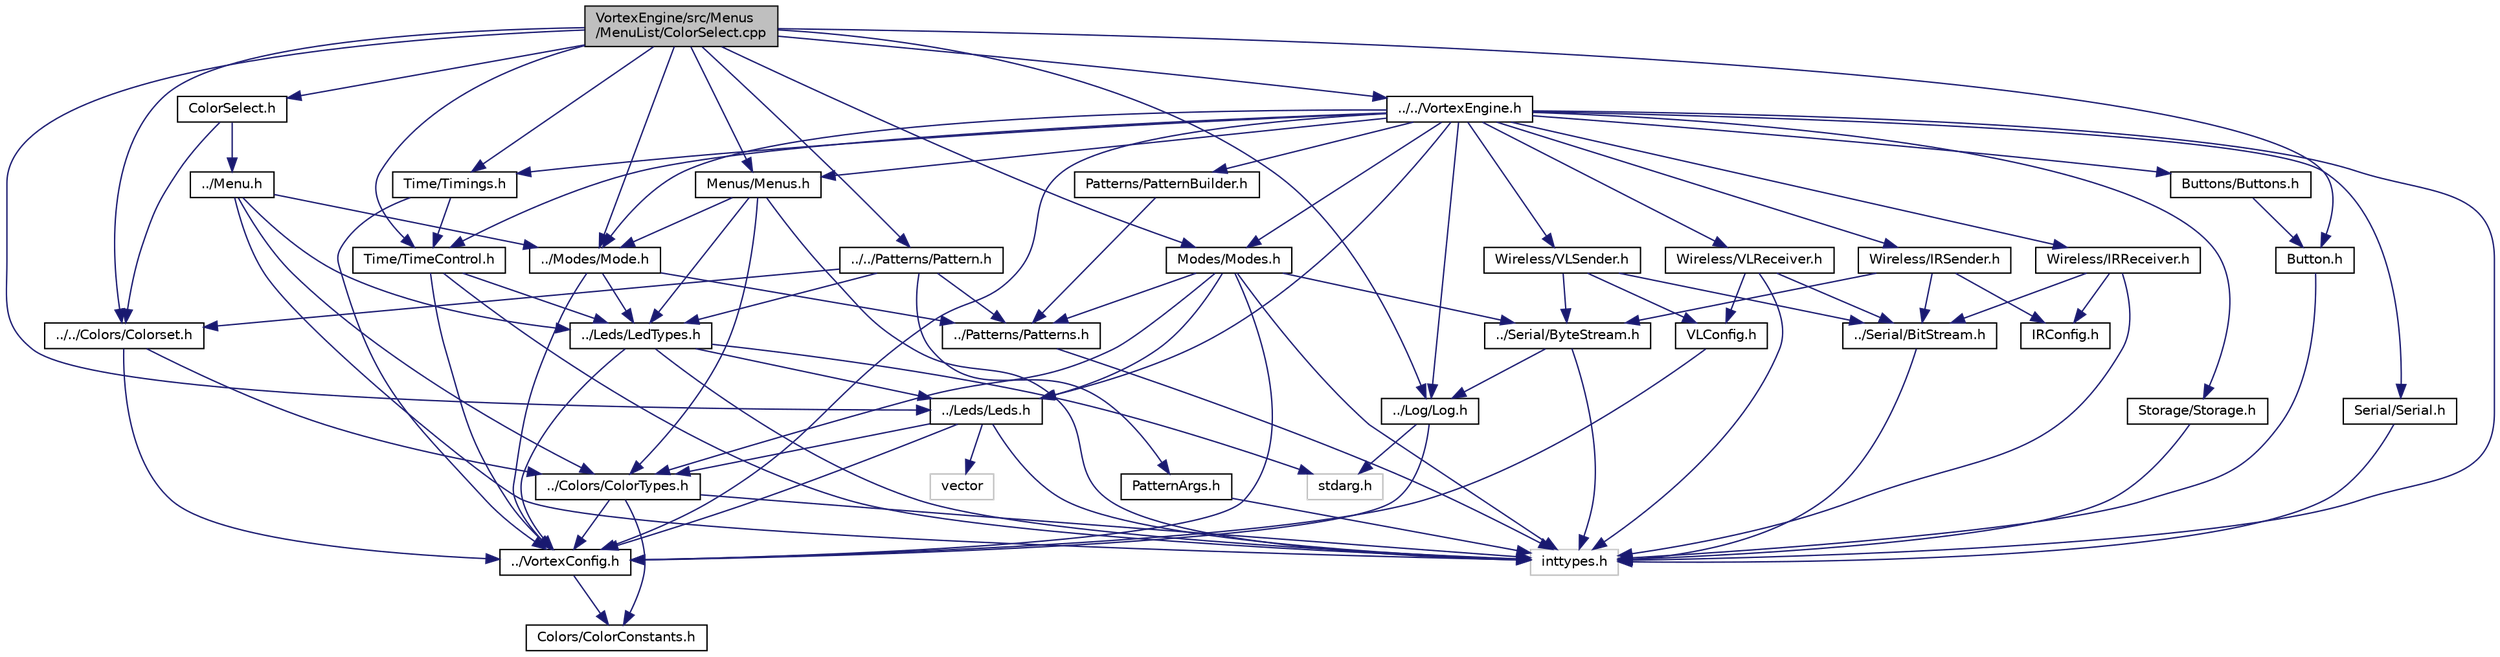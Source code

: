 digraph "VortexEngine/src/Menus/MenuList/ColorSelect.cpp"
{
 // INTERACTIVE_SVG=YES
 // LATEX_PDF_SIZE
  bgcolor="transparent";
  edge [fontname="Helvetica",fontsize="10",labelfontname="Helvetica",labelfontsize="10"];
  node [fontname="Helvetica",fontsize="10",shape=record];
  Node1 [label="VortexEngine/src/Menus\l/MenuList/ColorSelect.cpp",height=0.2,width=0.4,color="black", fillcolor="grey75", style="filled", fontcolor="black",tooltip=" "];
  Node1 -> Node2 [color="midnightblue",fontsize="10",style="solid",fontname="Helvetica"];
  Node2 [label="ColorSelect.h",height=0.2,width=0.4,color="black",URL="$ColorSelect_8h.html",tooltip=" "];
  Node2 -> Node3 [color="midnightblue",fontsize="10",style="solid",fontname="Helvetica"];
  Node3 [label="../Menu.h",height=0.2,width=0.4,color="black",URL="$Menu_8h.html",tooltip=" "];
  Node3 -> Node4 [color="midnightblue",fontsize="10",style="solid",fontname="Helvetica"];
  Node4 [label="inttypes.h",height=0.2,width=0.4,color="grey75",tooltip=" "];
  Node3 -> Node5 [color="midnightblue",fontsize="10",style="solid",fontname="Helvetica"];
  Node5 [label="../Colors/ColorTypes.h",height=0.2,width=0.4,color="black",URL="$ColorTypes_8h.html",tooltip=" "];
  Node5 -> Node4 [color="midnightblue",fontsize="10",style="solid",fontname="Helvetica"];
  Node5 -> Node6 [color="midnightblue",fontsize="10",style="solid",fontname="Helvetica"];
  Node6 [label="../VortexConfig.h",height=0.2,width=0.4,color="black",URL="$VortexConfig_8h.html",tooltip=" "];
  Node6 -> Node7 [color="midnightblue",fontsize="10",style="solid",fontname="Helvetica"];
  Node7 [label="Colors/ColorConstants.h",height=0.2,width=0.4,color="black",URL="$ColorConstants_8h.html",tooltip=" "];
  Node5 -> Node7 [color="midnightblue",fontsize="10",style="solid",fontname="Helvetica"];
  Node3 -> Node8 [color="midnightblue",fontsize="10",style="solid",fontname="Helvetica"];
  Node8 [label="../Leds/LedTypes.h",height=0.2,width=0.4,color="black",URL="$LedTypes_8h.html",tooltip=" "];
  Node8 -> Node4 [color="midnightblue",fontsize="10",style="solid",fontname="Helvetica"];
  Node8 -> Node9 [color="midnightblue",fontsize="10",style="solid",fontname="Helvetica"];
  Node9 [label="stdarg.h",height=0.2,width=0.4,color="grey75",tooltip=" "];
  Node8 -> Node10 [color="midnightblue",fontsize="10",style="solid",fontname="Helvetica"];
  Node10 [label="../Leds/Leds.h",height=0.2,width=0.4,color="black",URL="$Leds_8h.html",tooltip=" "];
  Node10 -> Node4 [color="midnightblue",fontsize="10",style="solid",fontname="Helvetica"];
  Node10 -> Node5 [color="midnightblue",fontsize="10",style="solid",fontname="Helvetica"];
  Node10 -> Node6 [color="midnightblue",fontsize="10",style="solid",fontname="Helvetica"];
  Node10 -> Node11 [color="midnightblue",fontsize="10",style="solid",fontname="Helvetica"];
  Node11 [label="vector",height=0.2,width=0.4,color="grey75",tooltip=" "];
  Node8 -> Node6 [color="midnightblue",fontsize="10",style="solid",fontname="Helvetica"];
  Node3 -> Node12 [color="midnightblue",fontsize="10",style="solid",fontname="Helvetica"];
  Node12 [label="../Modes/Mode.h",height=0.2,width=0.4,color="black",URL="$Mode_8h.html",tooltip=" "];
  Node12 -> Node8 [color="midnightblue",fontsize="10",style="solid",fontname="Helvetica"];
  Node12 -> Node13 [color="midnightblue",fontsize="10",style="solid",fontname="Helvetica"];
  Node13 [label="../Patterns/Patterns.h",height=0.2,width=0.4,color="black",URL="$Patterns_8h.html",tooltip=" "];
  Node13 -> Node4 [color="midnightblue",fontsize="10",style="solid",fontname="Helvetica"];
  Node12 -> Node6 [color="midnightblue",fontsize="10",style="solid",fontname="Helvetica"];
  Node2 -> Node14 [color="midnightblue",fontsize="10",style="solid",fontname="Helvetica"];
  Node14 [label="../../Colors/Colorset.h",height=0.2,width=0.4,color="black",URL="$Colorset_8h.html",tooltip=" "];
  Node14 -> Node5 [color="midnightblue",fontsize="10",style="solid",fontname="Helvetica"];
  Node14 -> Node6 [color="midnightblue",fontsize="10",style="solid",fontname="Helvetica"];
  Node1 -> Node15 [color="midnightblue",fontsize="10",style="solid",fontname="Helvetica"];
  Node15 [label="../../VortexEngine.h",height=0.2,width=0.4,color="black",URL="$VortexEngine_8h.html",tooltip=" "];
  Node15 -> Node4 [color="midnightblue",fontsize="10",style="solid",fontname="Helvetica"];
  Node15 -> Node6 [color="midnightblue",fontsize="10",style="solid",fontname="Helvetica"];
  Node15 -> Node16 [color="midnightblue",fontsize="10",style="solid",fontname="Helvetica"];
  Node16 [label="Patterns/PatternBuilder.h",height=0.2,width=0.4,color="black",URL="$PatternBuilder_8h.html",tooltip=" "];
  Node16 -> Node13 [color="midnightblue",fontsize="10",style="solid",fontname="Helvetica"];
  Node15 -> Node17 [color="midnightblue",fontsize="10",style="solid",fontname="Helvetica"];
  Node17 [label="Wireless/IRReceiver.h",height=0.2,width=0.4,color="black",URL="$IRReceiver_8h.html",tooltip=" "];
  Node17 -> Node4 [color="midnightblue",fontsize="10",style="solid",fontname="Helvetica"];
  Node17 -> Node18 [color="midnightblue",fontsize="10",style="solid",fontname="Helvetica"];
  Node18 [label="../Serial/BitStream.h",height=0.2,width=0.4,color="black",URL="$BitStream_8h.html",tooltip=" "];
  Node18 -> Node4 [color="midnightblue",fontsize="10",style="solid",fontname="Helvetica"];
  Node17 -> Node19 [color="midnightblue",fontsize="10",style="solid",fontname="Helvetica"];
  Node19 [label="IRConfig.h",height=0.2,width=0.4,color="black",URL="$IRConfig_8h.html",tooltip=" "];
  Node15 -> Node20 [color="midnightblue",fontsize="10",style="solid",fontname="Helvetica"];
  Node20 [label="Wireless/IRSender.h",height=0.2,width=0.4,color="black",URL="$IRSender_8h.html",tooltip=" "];
  Node20 -> Node21 [color="midnightblue",fontsize="10",style="solid",fontname="Helvetica"];
  Node21 [label="../Serial/ByteStream.h",height=0.2,width=0.4,color="black",URL="$ByteStream_8h.html",tooltip=" "];
  Node21 -> Node4 [color="midnightblue",fontsize="10",style="solid",fontname="Helvetica"];
  Node21 -> Node22 [color="midnightblue",fontsize="10",style="solid",fontname="Helvetica"];
  Node22 [label="../Log/Log.h",height=0.2,width=0.4,color="black",URL="$Log_8h.html",tooltip=" "];
  Node22 -> Node9 [color="midnightblue",fontsize="10",style="solid",fontname="Helvetica"];
  Node22 -> Node6 [color="midnightblue",fontsize="10",style="solid",fontname="Helvetica"];
  Node20 -> Node18 [color="midnightblue",fontsize="10",style="solid",fontname="Helvetica"];
  Node20 -> Node19 [color="midnightblue",fontsize="10",style="solid",fontname="Helvetica"];
  Node15 -> Node23 [color="midnightblue",fontsize="10",style="solid",fontname="Helvetica"];
  Node23 [label="Wireless/VLReceiver.h",height=0.2,width=0.4,color="black",URL="$VLReceiver_8h.html",tooltip=" "];
  Node23 -> Node4 [color="midnightblue",fontsize="10",style="solid",fontname="Helvetica"];
  Node23 -> Node18 [color="midnightblue",fontsize="10",style="solid",fontname="Helvetica"];
  Node23 -> Node24 [color="midnightblue",fontsize="10",style="solid",fontname="Helvetica"];
  Node24 [label="VLConfig.h",height=0.2,width=0.4,color="black",URL="$VLConfig_8h.html",tooltip=" "];
  Node24 -> Node6 [color="midnightblue",fontsize="10",style="solid",fontname="Helvetica"];
  Node15 -> Node25 [color="midnightblue",fontsize="10",style="solid",fontname="Helvetica"];
  Node25 [label="Wireless/VLSender.h",height=0.2,width=0.4,color="black",URL="$VLSender_8h.html",tooltip=" "];
  Node25 -> Node21 [color="midnightblue",fontsize="10",style="solid",fontname="Helvetica"];
  Node25 -> Node18 [color="midnightblue",fontsize="10",style="solid",fontname="Helvetica"];
  Node25 -> Node24 [color="midnightblue",fontsize="10",style="solid",fontname="Helvetica"];
  Node15 -> Node26 [color="midnightblue",fontsize="10",style="solid",fontname="Helvetica"];
  Node26 [label="Storage/Storage.h",height=0.2,width=0.4,color="black",URL="$Storage_8h.html",tooltip=" "];
  Node26 -> Node4 [color="midnightblue",fontsize="10",style="solid",fontname="Helvetica"];
  Node15 -> Node27 [color="midnightblue",fontsize="10",style="solid",fontname="Helvetica"];
  Node27 [label="Buttons/Buttons.h",height=0.2,width=0.4,color="black",URL="$Buttons_8h.html",tooltip=" "];
  Node27 -> Node28 [color="midnightblue",fontsize="10",style="solid",fontname="Helvetica"];
  Node28 [label="Button.h",height=0.2,width=0.4,color="black",URL="$Button_8h.html",tooltip=" "];
  Node28 -> Node4 [color="midnightblue",fontsize="10",style="solid",fontname="Helvetica"];
  Node15 -> Node29 [color="midnightblue",fontsize="10",style="solid",fontname="Helvetica"];
  Node29 [label="Time/TimeControl.h",height=0.2,width=0.4,color="black",URL="$TimeControl_8h.html",tooltip=" "];
  Node29 -> Node4 [color="midnightblue",fontsize="10",style="solid",fontname="Helvetica"];
  Node29 -> Node6 [color="midnightblue",fontsize="10",style="solid",fontname="Helvetica"];
  Node29 -> Node8 [color="midnightblue",fontsize="10",style="solid",fontname="Helvetica"];
  Node15 -> Node30 [color="midnightblue",fontsize="10",style="solid",fontname="Helvetica"];
  Node30 [label="Time/Timings.h",height=0.2,width=0.4,color="black",URL="$Timings_8h.html",tooltip=" "];
  Node30 -> Node29 [color="midnightblue",fontsize="10",style="solid",fontname="Helvetica"];
  Node30 -> Node6 [color="midnightblue",fontsize="10",style="solid",fontname="Helvetica"];
  Node15 -> Node31 [color="midnightblue",fontsize="10",style="solid",fontname="Helvetica"];
  Node31 [label="Serial/Serial.h",height=0.2,width=0.4,color="black",URL="$Serial_8h.html",tooltip=" "];
  Node31 -> Node4 [color="midnightblue",fontsize="10",style="solid",fontname="Helvetica"];
  Node15 -> Node32 [color="midnightblue",fontsize="10",style="solid",fontname="Helvetica"];
  Node32 [label="Modes/Modes.h",height=0.2,width=0.4,color="black",URL="$Modes_8h.html",tooltip=" "];
  Node32 -> Node21 [color="midnightblue",fontsize="10",style="solid",fontname="Helvetica"];
  Node32 -> Node5 [color="midnightblue",fontsize="10",style="solid",fontname="Helvetica"];
  Node32 -> Node13 [color="midnightblue",fontsize="10",style="solid",fontname="Helvetica"];
  Node32 -> Node10 [color="midnightblue",fontsize="10",style="solid",fontname="Helvetica"];
  Node32 -> Node6 [color="midnightblue",fontsize="10",style="solid",fontname="Helvetica"];
  Node32 -> Node4 [color="midnightblue",fontsize="10",style="solid",fontname="Helvetica"];
  Node15 -> Node33 [color="midnightblue",fontsize="10",style="solid",fontname="Helvetica"];
  Node33 [label="Menus/Menus.h",height=0.2,width=0.4,color="black",URL="$Menus_8h.html",tooltip=" "];
  Node33 -> Node4 [color="midnightblue",fontsize="10",style="solid",fontname="Helvetica"];
  Node33 -> Node5 [color="midnightblue",fontsize="10",style="solid",fontname="Helvetica"];
  Node33 -> Node8 [color="midnightblue",fontsize="10",style="solid",fontname="Helvetica"];
  Node33 -> Node12 [color="midnightblue",fontsize="10",style="solid",fontname="Helvetica"];
  Node15 -> Node12 [color="midnightblue",fontsize="10",style="solid",fontname="Helvetica"];
  Node15 -> Node10 [color="midnightblue",fontsize="10",style="solid",fontname="Helvetica"];
  Node15 -> Node22 [color="midnightblue",fontsize="10",style="solid",fontname="Helvetica"];
  Node1 -> Node29 [color="midnightblue",fontsize="10",style="solid",fontname="Helvetica"];
  Node1 -> Node34 [color="midnightblue",fontsize="10",style="solid",fontname="Helvetica"];
  Node34 [label="../../Patterns/Pattern.h",height=0.2,width=0.4,color="black",URL="$Pattern_8h.html",tooltip=" "];
  Node34 -> Node8 [color="midnightblue",fontsize="10",style="solid",fontname="Helvetica"];
  Node34 -> Node14 [color="midnightblue",fontsize="10",style="solid",fontname="Helvetica"];
  Node34 -> Node13 [color="midnightblue",fontsize="10",style="solid",fontname="Helvetica"];
  Node34 -> Node35 [color="midnightblue",fontsize="10",style="solid",fontname="Helvetica"];
  Node35 [label="PatternArgs.h",height=0.2,width=0.4,color="black",URL="$PatternArgs_8h.html",tooltip=" "];
  Node35 -> Node4 [color="midnightblue",fontsize="10",style="solid",fontname="Helvetica"];
  Node1 -> Node14 [color="midnightblue",fontsize="10",style="solid",fontname="Helvetica"];
  Node1 -> Node28 [color="midnightblue",fontsize="10",style="solid",fontname="Helvetica"];
  Node1 -> Node30 [color="midnightblue",fontsize="10",style="solid",fontname="Helvetica"];
  Node1 -> Node33 [color="midnightblue",fontsize="10",style="solid",fontname="Helvetica"];
  Node1 -> Node32 [color="midnightblue",fontsize="10",style="solid",fontname="Helvetica"];
  Node1 -> Node12 [color="midnightblue",fontsize="10",style="solid",fontname="Helvetica"];
  Node1 -> Node10 [color="midnightblue",fontsize="10",style="solid",fontname="Helvetica"];
  Node1 -> Node22 [color="midnightblue",fontsize="10",style="solid",fontname="Helvetica"];
}
